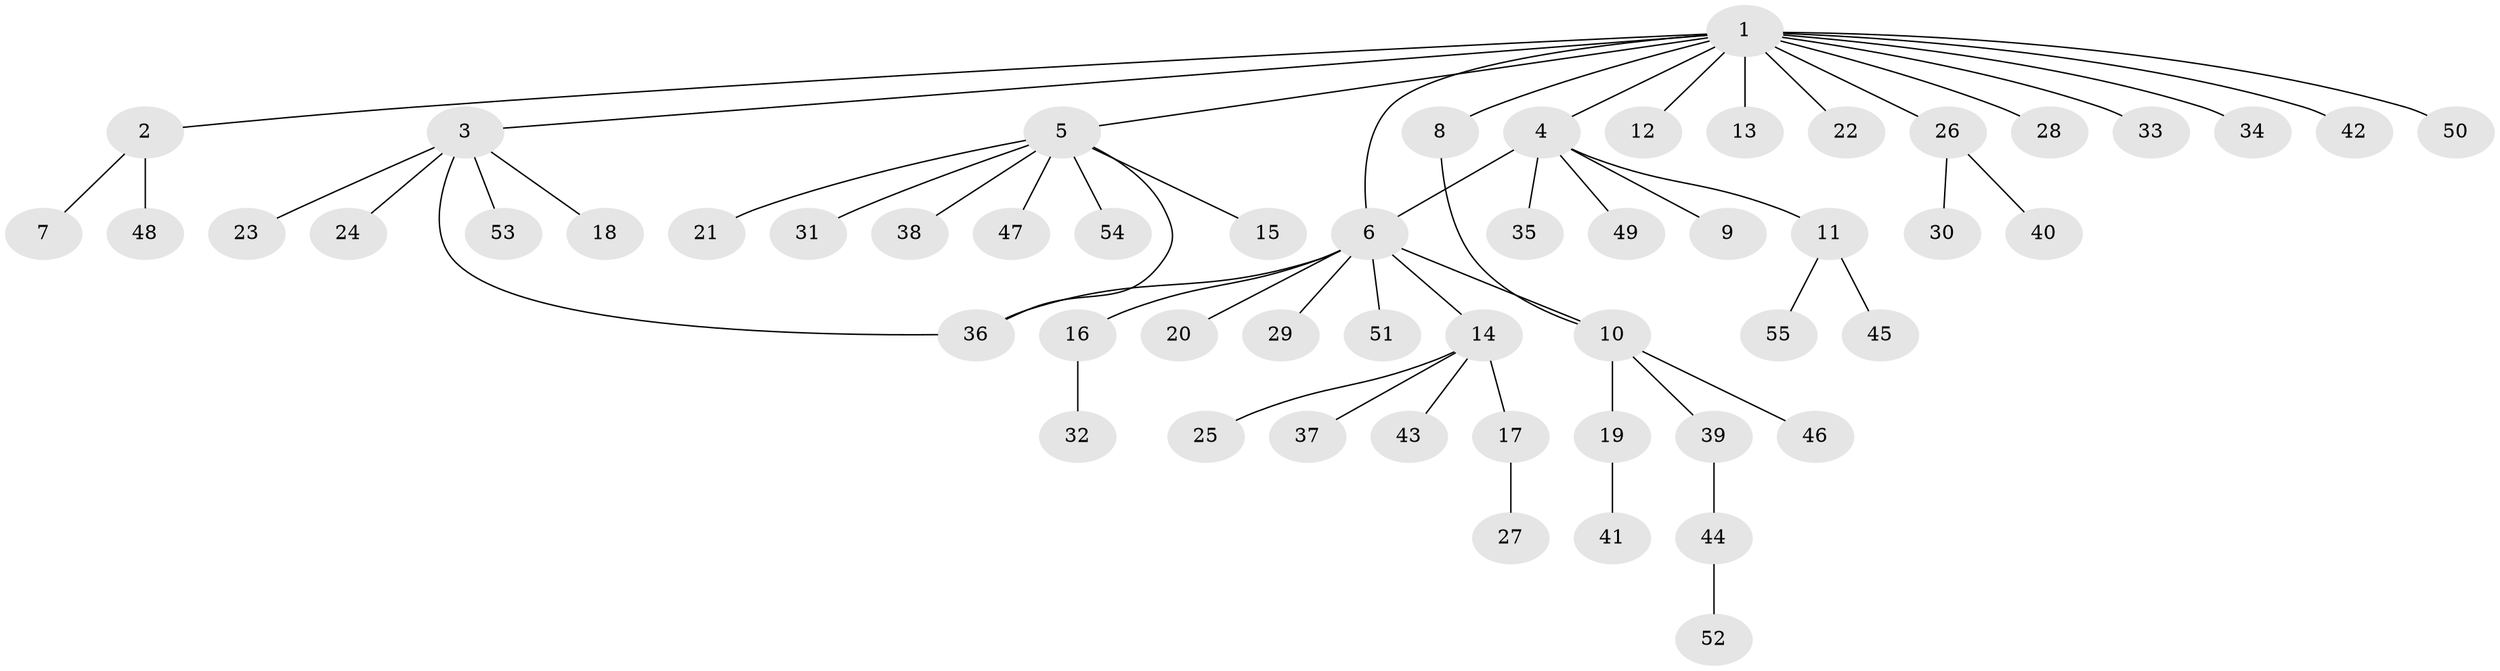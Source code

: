 // coarse degree distribution, {14: 0.023255813953488372, 2: 0.11627906976744186, 5: 0.06976744186046512, 7: 0.023255813953488372, 12: 0.023255813953488372, 1: 0.7209302325581395, 3: 0.023255813953488372}
// Generated by graph-tools (version 1.1) at 2025/23/03/03/25 07:23:50]
// undirected, 55 vertices, 58 edges
graph export_dot {
graph [start="1"]
  node [color=gray90,style=filled];
  1;
  2;
  3;
  4;
  5;
  6;
  7;
  8;
  9;
  10;
  11;
  12;
  13;
  14;
  15;
  16;
  17;
  18;
  19;
  20;
  21;
  22;
  23;
  24;
  25;
  26;
  27;
  28;
  29;
  30;
  31;
  32;
  33;
  34;
  35;
  36;
  37;
  38;
  39;
  40;
  41;
  42;
  43;
  44;
  45;
  46;
  47;
  48;
  49;
  50;
  51;
  52;
  53;
  54;
  55;
  1 -- 2;
  1 -- 3;
  1 -- 4;
  1 -- 5;
  1 -- 6;
  1 -- 8;
  1 -- 12;
  1 -- 13;
  1 -- 22;
  1 -- 26;
  1 -- 28;
  1 -- 33;
  1 -- 34;
  1 -- 42;
  1 -- 50;
  2 -- 7;
  2 -- 48;
  3 -- 18;
  3 -- 23;
  3 -- 24;
  3 -- 36;
  3 -- 53;
  4 -- 6;
  4 -- 9;
  4 -- 11;
  4 -- 35;
  4 -- 49;
  5 -- 15;
  5 -- 21;
  5 -- 31;
  5 -- 36;
  5 -- 38;
  5 -- 47;
  5 -- 54;
  6 -- 10;
  6 -- 14;
  6 -- 16;
  6 -- 20;
  6 -- 29;
  6 -- 36;
  6 -- 51;
  8 -- 10;
  10 -- 19;
  10 -- 39;
  10 -- 46;
  11 -- 45;
  11 -- 55;
  14 -- 17;
  14 -- 25;
  14 -- 37;
  14 -- 43;
  16 -- 32;
  17 -- 27;
  19 -- 41;
  26 -- 30;
  26 -- 40;
  39 -- 44;
  44 -- 52;
}
